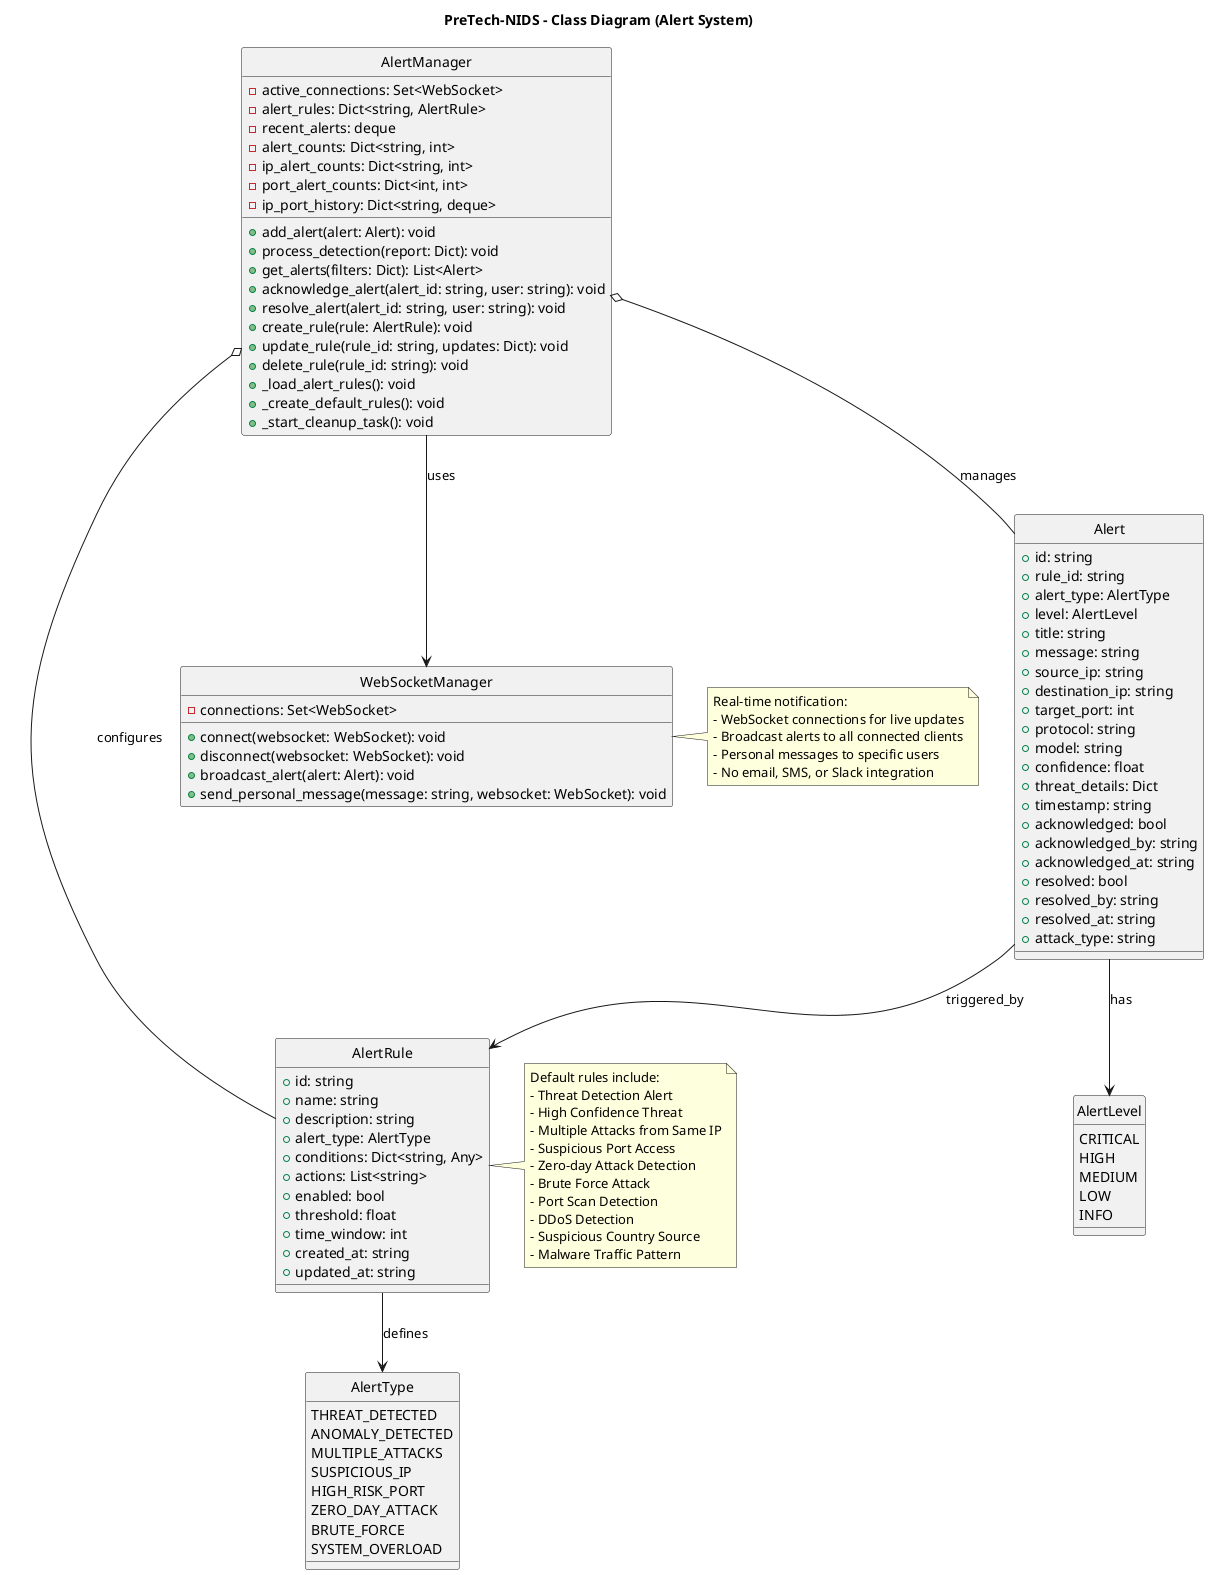 @startuml
title PreTech-NIDS - Class Diagram (Alert System)
hide circle

enum AlertLevel {
  CRITICAL
  HIGH
  MEDIUM
  LOW
  INFO
}

enum AlertType {
  THREAT_DETECTED
  ANOMALY_DETECTED
  MULTIPLE_ATTACKS
  SUSPICIOUS_IP
  HIGH_RISK_PORT
  ZERO_DAY_ATTACK
  BRUTE_FORCE
  SYSTEM_OVERLOAD
}

class AlertRule {
  +id: string
  +name: string
  +description: string
  +alert_type: AlertType
  +conditions: Dict<string, Any>
  +actions: List<string>
  +enabled: bool
  +threshold: float
  +time_window: int
  +created_at: string
  +updated_at: string
}

class Alert {
  +id: string
  +rule_id: string
  +alert_type: AlertType
  +level: AlertLevel
  +title: string
  +message: string
  +source_ip: string
  +destination_ip: string
  +target_port: int
  +protocol: string
  +model: string
  +confidence: float
  +threat_details: Dict
  +timestamp: string
  +acknowledged: bool
  +acknowledged_by: string
  +acknowledged_at: string
  +resolved: bool
  +resolved_by: string
  +resolved_at: string
  +attack_type: string
}

class AlertManager {
  -active_connections: Set<WebSocket>
  -alert_rules: Dict<string, AlertRule>
  -recent_alerts: deque
  -alert_counts: Dict<string, int>
  -ip_alert_counts: Dict<string, int>
  -port_alert_counts: Dict<int, int>
  -ip_port_history: Dict<string, deque>
  
  +add_alert(alert: Alert): void
  +process_detection(report: Dict): void
  +get_alerts(filters: Dict): List<Alert>
  +acknowledge_alert(alert_id: string, user: string): void
  +resolve_alert(alert_id: string, user: string): void
  +create_rule(rule: AlertRule): void
  +update_rule(rule_id: string, updates: Dict): void
  +delete_rule(rule_id: string): void
  +_load_alert_rules(): void
  +_create_default_rules(): void
  +_start_cleanup_task(): void
}

class WebSocketManager {
  -connections: Set<WebSocket>
  
  +connect(websocket: WebSocket): void
  +disconnect(websocket: WebSocket): void
  +broadcast_alert(alert: Alert): void
  +send_personal_message(message: string, websocket: WebSocket): void
}

' Relationships
AlertManager o-- Alert : manages
AlertManager o-- AlertRule : configures
AlertManager --> WebSocketManager : uses
Alert --> AlertRule : triggered_by
AlertRule --> AlertType : defines
Alert --> AlertLevel : has

' Default rules examples
note right of AlertRule
  Default rules include:
  - Threat Detection Alert
  - High Confidence Threat
  - Multiple Attacks from Same IP
  - Suspicious Port Access
  - Zero-day Attack Detection
  - Brute Force Attack
  - Port Scan Detection
  - DDoS Detection
  - Suspicious Country Source
  - Malware Traffic Pattern
end note

note right of WebSocketManager
  Real-time notification:
  - WebSocket connections for live updates
  - Broadcast alerts to all connected clients
  - Personal messages to specific users
  - No email, SMS, or Slack integration
end note

@enduml


